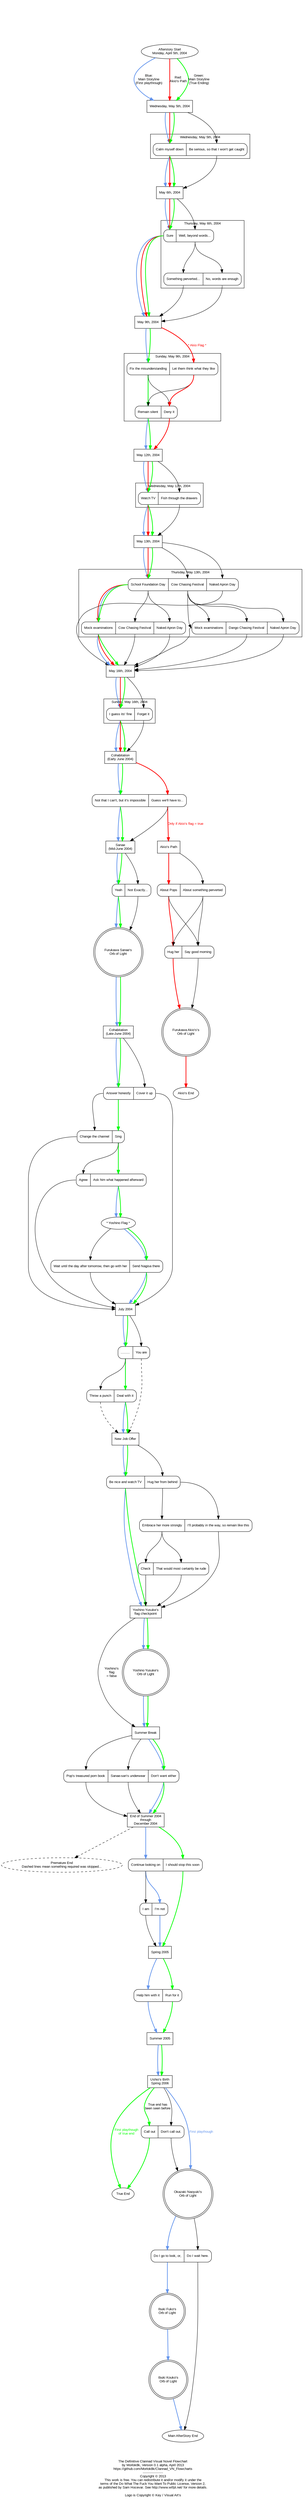 digraph Clannad {
/*
#######################################################################
#            DO WHAT THE FUCK YOU WANT TO PUBLIC LICENSE              #
#                    Version 2, December 2004                         #
#                                                                     #
# Copyright (C) 2004 Sam Hocevar <sam@hocevar.net>                    #
#                                                                     #
# Everyone is permitted to copy and distribute verbatim or modified   #
# copies of this license document, and changing it is allowed as long #
# as the name is changed.                                             #
#                                                                     #
#            DO WHAT THE FUCK YOU WANT TO PUBLIC LICENSE              #
#   TERMS AND CONDITIONS FOR COPYING, DISTRIBUTION AND MODIFICATION   #
#                                                                     #
#  0. You just DO WHAT THE FUCK YOU WANT TO.                          #
#                                                                     #
#######################################################################
*/

    // The Definitive Clannad Visual Novel Flowchart - Afterstory

    graph [label = "\n\n\n\nThe Definitive Clannad Visual Novel Flowchart\nby Morlok8k, Version 0.1 alpha, April 2013\nhttps://github.com/Morlok8k/Clannad_VN_Flowcharts\n--------------------\nCopyright © 2013\nThis work is free. You can redistribute it and/or modify it under the\nterms of the Do What The Fuck You Want To Public License, Version 2,\nas published by Sam Hocevar. See http://www.wtfpl.net/ for more details.\n\nLogo is Copyright © Key / Visual Art's" ];
    colorscheme=X11;
    ranksep=1.25;
    compound=true;
    node [fontname="Arial", fontsize=10];
    fontname="Arial";
    fontsize=10;
    
    //bgcolor=white;
    edge [fontname="Arial", fontsize=10, arrowsize=1, color=black];
    concentrate=false;
    //splines=ortho;
    splines=true;




    subgraph cluster_May_5 {
        label = "Wednesday, May 5th, 2004";
        AF_MAY5_q1;
    }
    
    subgraph cluster_May_6 {
        label = "Thursday, May 6th, 2004";
        AF_MAY6_q1;
        AF_MAY6_q2;
    }
    
    subgraph cluster_May_9 {
        label = "Sunday, May 9th, 2004";
        AF_MAY9_q1;
        AF_MAY9_q2;
    }
    
    subgraph cluster_May_12 {
        label = "Wednesday, May 12th, 2004";
        AF_MAY12_q1;
    }
    
    subgraph cluster_May_13 {
        label = "Thursday, May 13th, 2004";
        AF_MAY13_q1;
        AF_MAY13_q2;
        AF_MAY13_q3;
    }
    
    subgraph cluster_May_16 {
        label = "Sunday, May 16th, 2004";
        AF_MAY16_q1;
    }
    
    



    Clannad_After_Story_logo [image="dot_files/Clannad_After_Story_logo.png", label = " ", shape = box, color = invis];
    Clannad_After_Story_logo -> AF_Start [style = bold, color = invis];
    
// AFTER STORY
    AF_Start [label = "Afterstory Start\nMonday, April 5th, 2004"];
    cluster_May_5 [shape = box, label = "Wednesday, May 5th, 2004"];
    AF_Start -> cluster_May_5 [style = bold, color = cornflowerblue, label = "Blue:\nMain Storyline\n(First playthrough)"];
    AF_Start -> cluster_May_5 [style = bold, color = red, label = "Red:\nAkio's Path"];
    AF_Start -> cluster_May_5 [style = bold, color = green, label = "Green:\nMain Storyline\n(True Ending)"];
    
    AF_MAY5_q1 [shape = Mrecord, label = "<a1>Calm myself down|<a2> Be serious, so that I won't get caught"];
    cluster_May_5 -> AF_MAY5_q1:a1 [style = bold, color = cornflowerblue];
    cluster_May_5 -> AF_MAY5_q1:a1 [style = bold, color = red];
    cluster_May_5 -> AF_MAY5_q1:a1 [style = bold, color = green];
    cluster_May_5 -> AF_MAY5_q1:a2;

    cluster_May_6 [shape = box, label = "May 6th, 2004"];
    AF_MAY5_q1:a1 -> cluster_May_6 [style = bold, color = cornflowerblue];
    AF_MAY5_q1:a1 -> cluster_May_6 [style = bold, color = red];
    AF_MAY5_q1:a1 -> cluster_May_6 [style = bold, color = green];
    AF_MAY5_q1:a2 -> cluster_May_6;


    AF_MAY6_q1 [shape = Mrecord, label = "<a1>Sure|<a2>Well, beyond words..."];
    cluster_May_6 -> AF_MAY6_q1:a1 [style = bold, color = cornflowerblue];
    cluster_May_6 -> AF_MAY6_q1:a1 [style = bold, color = red];
    cluster_May_6 -> AF_MAY6_q1:a1 [style = bold, color = green];
    cluster_May_6 -> AF_MAY6_q1:a2;

    AF_MAY6_q2 [shape = Mrecord, label = "<a1>Something perverted...|<a2>No, words are enough"];
    AF_MAY6_q1:a2 -> AF_MAY6_q2:a1;
    AF_MAY6_q1:a2 -> AF_MAY6_q2:a2;

    cluster_May_9 [shape = box, label = "May 9th, 2004"];
    AF_MAY6_q1:a1 -> cluster_May_9 [style = bold, color = cornflowerblue];
    AF_MAY6_q1:a1 -> cluster_May_9 [style = bold, color = red];
    AF_MAY6_q1:a1 -> cluster_May_9 [style = bold, color = green];
    AF_MAY6_q2:a1 -> cluster_May_9;
    AF_MAY6_q2:a2 -> cluster_May_9;

    AF_MAY9_q1 [shape = Mrecord, label = "<a1>Fix the misunderstanding|<a2>Let them think what they like"];
    cluster_May_9 -> AF_MAY9_q1:a1 [style = bold, color = cornflowerblue];
    cluster_May_9 -> AF_MAY9_q1:a1 [style = bold, color = green];
    cluster_May_9 -> AF_MAY9_q1:a2 [style = bold, color = red, label = "* Akio Flag *", fontcolor = red];

    AF_MAY9_q2 [shape = Mrecord, label = "<a1>Remain silent|<a2>Deny it"];
    AF_MAY9_q1:a1 -> AF_MAY9_q2:a1 [style = bold, color = cornflowerblue];
    AF_MAY9_q1:a1 -> AF_MAY9_q2:a1 [style = bold, color = green];
    AF_MAY9_q1:a1 -> AF_MAY9_q2:a2;
    AF_MAY9_q1:a2 -> AF_MAY9_q2:a1;
    AF_MAY9_q1:a2 -> AF_MAY9_q2:a2 [style = bold, color = red];

    cluster_May_12 [shape = box, label = "May 12th, 2004"];
    AF_MAY9_q2:a1 -> cluster_May_12 [style = bold, color = cornflowerblue];
    AF_MAY9_q2:a1 -> cluster_May_12 [style = bold, color = green];
    AF_MAY9_q2:a2 -> cluster_May_12 [style = bold, color = red];

    AF_MAY12_q1 [shape = Mrecord, label = "<a1>Watch TV|<a2>Fish through the drawers"];
    cluster_May_12 -> AF_MAY12_q1:a1 [style = bold, color = cornflowerblue];
    cluster_May_12 -> AF_MAY12_q1:a1 [style = bold, color = red];
    cluster_May_12 -> AF_MAY12_q1:a1 [style = bold, color = green];
    cluster_May_12 -> AF_MAY12_q1:a2;

    cluster_May_13 [shape = box, label = "May 13th, 2004"];
    AF_MAY12_q1:a1 -> cluster_May_13 [style = bold, color = cornflowerblue];
    AF_MAY12_q1:a1 -> cluster_May_13 [style = bold, color = red];
    AF_MAY12_q1:a1 -> cluster_May_13 [style = bold, color = green];
    AF_MAY12_q1:a2 -> cluster_May_13;

    AF_MAY13_q1 [shape = Mrecord, label = "<a1>School Foundation Day|<a2>Cow Chasing Festival|<a3>Naked Apron Day"];
    cluster_May_13 -> AF_MAY13_q1:a1 [style = bold, color = cornflowerblue];
    cluster_May_13 -> AF_MAY13_q1:a1 [style = bold, color = red];
    cluster_May_13 -> AF_MAY13_q1:a1 [style = bold, color = green];
    cluster_May_13 -> AF_MAY13_q1:a2;
    cluster_May_13 -> AF_MAY13_q1:a3;
    AF_MAY13_q2 [shape = Mrecord, label = "<a1>Mock examinations|<a2>Cow Chasing Festival|<a3>Naked Apron Day"];
    AF_MAY13_q1:a1 -> AF_MAY13_q2:a1 [style = bold, color = cornflowerblue];
    AF_MAY13_q1:a1 -> AF_MAY13_q2:a1 [style = bold, color = red];
    AF_MAY13_q1:a1 -> AF_MAY13_q2:a1 [style = bold, color = green];
    AF_MAY13_q1:a1 -> AF_MAY13_q2:a2;
    AF_MAY13_q1:a1 -> AF_MAY13_q2:a3;
    AF_MAY13_q1:a2 -> AF_MAY13_q3:a1;
    AF_MAY13_q1:a2 -> AF_MAY13_q3:a1;
    AF_MAY13_q1:a2 -> AF_MAY13_q3:a3;
    AF_MAY13_q3 [shape = Mrecord, label = "<a1>Mock examinations|<a2>Dango Chasing Festival|<a3>Naked Apron Day"];
    AF_MAY13_q1:a2 -> AF_MAY13_q3:a2;

    cluster_May_16 [shape = box, label = "May 16th, 2004"];
    AF_MAY13_q2:a1 -> cluster_May_16 [style = bold, color = cornflowerblue];
    AF_MAY13_q2:a1 -> cluster_May_16 [style = bold, color = red];
    AF_MAY13_q2:a1 -> cluster_May_16 [style = bold, color = green];
    AF_MAY13_q3:a1 -> cluster_May_16;
    AF_MAY13_q2:a2 -> cluster_May_16;
    AF_MAY13_q3:a2 -> cluster_May_16;
    AF_MAY13_q1:a3 -> cluster_May_16;
    AF_MAY13_q2:a3 -> cluster_May_16;
    AF_MAY13_q3:a3 -> cluster_May_16;

    AF_MAY16_q1 [shape = Mrecord, label = "<a1>I guess its' fine|<a2>Forget it"];
    cluster_May_16 -> AF_MAY16_q1:a1 [style = bold, color = cornflowerblue];
    cluster_May_16 -> AF_MAY16_q1:a1 [style = bold, color = red];
    cluster_May_16 -> AF_MAY16_q1:a1 [style = bold, color = green];
    cluster_May_16 -> AF_MAY16_q1:a2;
    AF_JUNE1 [shape = box, label = "Cohabitation\n(Early June 2004)"];

    // Starting with June, dates are not displayed in game.
    // so, days are given in a numerical order, even if it isn't the next day...

    AF_MAY16_q1:a1 -> AF_JUNE1 [style = bold, color = cornflowerblue];
    AF_MAY16_q1:a1 -> AF_JUNE1 [style = bold, color = red];
    AF_MAY16_q1:a1 -> AF_JUNE1 [style = bold, color = green];
    AF_MAY16_q1:a2 -> AF_JUNE1;

    AF_JUNE1_q1 [shape = Mrecord, label = "<a1>Not that I can't, but it's impossible|<a2>Guess we'll have to..."];
    AF_JUNE1 -> AF_JUNE1_q1:a1 [style = bold, color = cornflowerblue];
    AF_JUNE1 -> AF_JUNE1_q1:a1 [style = bold, color = green];
    AF_JUNE1 -> AF_JUNE1_q1:a2 [style = bold, color = red];

    AF_AKIO [shape = box, label = "Akio's Path"];
    AF_JUNE1_q1:a2 -> AF_AKIO [style = bold, color = red, label = "Only if Akio's flag = true", fontcolor = red];

    AF_JUNE2 [shape = box, label = "Sanae\n(Mid-June 2004)"];
    AF_JUNE1_q1:a1 -> AF_JUNE2 [style = bold, color = cornflowerblue];
    AF_JUNE1_q1:a1 -> AF_JUNE2 [style = bold, color = green];
    AF_JUNE1_q1:a2 -> AF_JUNE2;
    AF_JUNE2_q1 [shape = Mrecord, label = "<a1>Yeah|<a2>Not Exactly..."];
    AF_JUNE2 -> AF_JUNE2_q1:a1 [style = bold, color = cornflowerblue];
    AF_JUNE2 -> AF_JUNE2_q1:a1 [style = bold, color = green];
    AF_JUNE2 -> AF_JUNE2_q1:a2;

    SANAE_LIGHT [shape = doublecircle, label = "Furukawa Sanae's\nOrb of Light"];
    AF_JUNE2_q1:a1 -> SANAE_LIGHT [style = bold, color = cornflowerblue];
    AF_JUNE2_q1:a1 -> SANAE_LIGHT [style = bold, color = green];
    AF_JUNE2_q1:a2 -> SANAE_LIGHT;

    AF_JUNE3 [shape = box, label = "Cohabitation\n(Late-June 2004)"];
    SANAE_LIGHT -> AF_JUNE3 [style = bold, color = cornflowerblue];
    SANAE_LIGHT -> AF_JUNE3 [style = bold, color = green];

    AF_JUNE3_q1 [shape = Mrecord, label = "<a1>Answer honestly|<a2>Cover it up"];
    AF_JUNE3 -> AF_JUNE3_q1:a1 [style = bold, color = cornflowerblue];
    AF_JUNE3 -> AF_JUNE3_q1:a1 [style = bold, color = green];
    AF_JUNE3 -> AF_JUNE3_q1:a2;

    AF_JUNE3_q2 [shape = Mrecord, label = "<a1>Change the channel|<a2>Sing"];
    AF_JUNE3_q1:a1 -> AF_JUNE3_q2:a1;
    AF_JUNE3_q1:a1 -> AF_JUNE3_q2:a2 [style = bold, color = cornflowerblue];
    AF_JUNE3_q1:a1 -> AF_JUNE3_q2:a2 [style = bold, color = green];




    //main path (blue)
    AF_JUNE3_q3 [shape = Mrecord, label = "<a1>Agree|<a2>Ask him what happened afterward"];

    AF_JUNE3_q2:a2 -> AF_JUNE3_q3:a2 [style = bold, color = cornflowerblue];
    AF_JUNE3_q2:a2 -> AF_JUNE3_q3:a2 [style = bold, color = green];
    AF_JUNE3_q2:a2 -> AF_JUNE3_q3:a1;

    AF_YOSHINO_FLAG [label = "* Yoshino Flag *"];


    AF_JUNE4_q1 [shape = Mrecord, label = "<a1>Wait until the day after tomorrow, then go with her|<a2>Send Nagisa there"];
    
    AF_JUNE3_q3:a2 -> AF_YOSHINO_FLAG [style = bold, color = cornflowerblue];
    AF_JUNE3_q3:a2 -> AF_YOSHINO_FLAG [style = bold, color = green];
    //AF_JUNE3_q3:a2 -> AF_YOSHINO_FLAG;
    
    AF_YOSHINO_FLAG -> AF_JUNE4_q1:a2 [style = bold, color = cornflowerblue];
    AF_YOSHINO_FLAG -> AF_JUNE4_q1:a2 [style = bold, color = green];
    AF_YOSHINO_FLAG -> AF_JUNE4_q1:a1;

    AF_JULY [shape = box, label = "July 2004"];
    AF_JULY1_q1 [shape = Mrecord, label = "<a1>.........|<a2>You are"];

    AF_JUNE3_q1:a2 -> AF_JULY; //[style = dashed];
    AF_JUNE3_q2:a1 -> AF_JULY; //[style = dashed];
    AF_JUNE3_q3:a1 -> AF_JULY; //[style = dashed];
    //removed dashes, as yoshinos orb seems optional... to the extent of getting a premature end...

    AF_JUNE4_q1:a2 -> AF_JULY [style = bold, color = cornflowerblue];
    AF_JUNE4_q1:a2 -> AF_JULY [style = bold, color = green];
    AF_JUNE4_q1:a1 -> AF_JULY;

    AF_JULY -> AF_JULY1_q1:a2;
    AF_JULY -> AF_JULY1_q1:a1 [style = bold, color = cornflowerblue];
    AF_JULY -> AF_JULY1_q1:a1 [style = bold, color = green];

    AF_JULY2_q1 [shape = Mrecord, label = "<a1>Throw a punch|<a2>Deal with it"];  //TODO: finish
    AF_JULY1_q1:a1 -> AF_JULY2_q1:a2 [style = bold, color = cornflowerblue];
    AF_JULY1_q1:a1 -> AF_JULY2_q1:a2 [style = bold, color = green];
    AF_JULY1_q1:a1 -> AF_JULY2_q1:a1;

    JOB_OFFER [shape = box, label = "New Job Offer"];
    AF_JULY3_q1 [shape = Mrecord, label = "<a1>Be nice and watch TV|<a2>Hug her from behind"];
    AF_JULY2_q1:a2 -> JOB_OFFER [style = bold, color = cornflowerblue];
    AF_JULY2_q1:a2 -> JOB_OFFER [style = bold, color = green];
    AF_JULY2_q1:a1 -> JOB_OFFER [style = dashed];  // queue Premature end...

    JOB_OFFER -> AF_JULY3_q1:a1 [style = bold, color = cornflowerblue];
    JOB_OFFER -> AF_JULY3_q1:a1 [style = bold, color = green];
    AF_JULY1_q1:a2 -> JOB_OFFER [style = dashed];  // queue Premature end...
    JOB_OFFER -> AF_JULY3_q1:a2;

    AF_JULY3_q2 [shape = Mrecord, label = "<a1>Embrace her more strongly|<a2>I'll probably in the way, so remain like this"];
    AF_JULY3_q1:a2 -> AF_JULY3_q2:a1;
    AF_JULY3_q1:a2 -> AF_JULY3_q2:a2;

    AF_JULY3_q3 [shape = Mrecord, label = "<a1>Check|<a2>That would most certainly be rude"];
    AF_JULY3_q2:a1 -> AF_JULY3_q3:a1;
    AF_JULY3_q2:a1 -> AF_JULY3_q3:a2;

    AF_YOSHINO [shape = box, label = "Yoshino Yusuke's\nflag checkpoint"];

    YOSHINO_LIGHT [shape = doublecircle, label = "Yoshino Yusuke's\nOrb of Light"];
    
    AF_JULY3_q1:a1 -> AF_YOSHINO [style = bold, color = cornflowerblue];
    AF_YOSHINO -> YOSHINO_LIGHT [style = bold, color = cornflowerblue];
    AF_JULY3_q1:a1 -> AF_YOSHINO [style = bold, color = green];
    AF_YOSHINO -> YOSHINO_LIGHT [style = bold, color = green];

    AF_SUMMER_BREAK [shape = box, label = "Summer Break"];
    AF_JULY3_q2:a2 -> AF_YOSHINO;
    AF_JULY3_q3:a1 -> AF_YOSHINO;
    AF_JULY3_q3:a2 -> AF_YOSHINO;
    YOSHINO_LIGHT -> AF_SUMMER_BREAK [style = bold, color = cornflowerblue];
    YOSHINO_LIGHT -> AF_SUMMER_BREAK [style = bold, color = green];
    AF_YOSHINO -> AF_SUMMER_BREAK [label = "Yoshino's\nflag\n= false"];

    AF_JULY4_q1 [shape = Mrecord, label = "<a1>Pop's treasured porn book|<a2>Sanae-san's underwear|<a3>Don't want either"];
    AF_SUMMER_BREAK -> AF_JULY4_q1:a1;
    AF_SUMMER_BREAK -> AF_JULY4_q1:a2;
    AF_SUMMER_BREAK -> AF_JULY4_q1:a3 [style = bold, color = cornflowerblue];
    AF_SUMMER_BREAK -> AF_JULY4_q1:a3 [style = bold, color = green];

    SUMMER_END [shape = box, label = "End of Summer 2004\nthrough\nDecember 2004"];
    AF_JULY4_q1:a1 -> SUMMER_END;
    AF_JULY4_q1:a2 -> SUMMER_END;
    AF_JULY4_q1:a3 -> SUMMER_END [style = bold, color = cornflowerblue];
    AF_JULY4_q1:a3 -> SUMMER_END [style = bold, color = green];

    AF_PREMATURE_END [style = dashed, label = "Premature End\nDashed lines mean something required was skipped..."];
    SUMMER_END -> AF_PREMATURE_END [style = dashed];

    AF_DEC1_q1 [shape = Mrecord, label = "<a1>Continue looking on|<a2>I should stop this soon"];
    //AF_DEC1_q1:a2 [shape = diamond, label = ""];
    SUMMER_END -> AF_DEC1_q1:a1 [style = bold, color = cornflowerblue];
    SUMMER_END -> AF_DEC1_q1:a2 [style = bold, color = green];

    AF_DEC1_q2 [shape = Mrecord, label = "<a1>I am|<a2>I'm not"];
    AF_DEC1_q1:a1 -> AF_DEC1_q2:a2 [style = bold, color = cornflowerblue];
    AF_DEC1_q1:a1 -> AF_DEC1_q2:a1;

    //spring 2005 - fever lets up, "custom" grad ceremony
    AF_SPRING05 [shape = box, label = "Spring 2005"];
    AF_DEC1_q2:a2 -> AF_SPRING05 [style = bold, color = cornflowerblue];
    AF_DEC1_q2:a1 -> AF_SPRING05;
    AF_DEC1_q1:a2 -> AF_SPRING05 [style = bold, color = green];

    main9_q1 [shape = Mrecord, label = "<a1>Help him with it|<a2>Run for it"];
    AF_SPRING05 -> main9_q1:a1 [style = bold, color = cornflowerblue];
    AF_SPRING05 -> main9_q1:a2 [style = bold, color = green];

    AF_SUMMER05 [shape = box, label = "Summer 2005"];
    main9_q1:a1 -> AF_SUMMER05 [style = bold, color = cornflowerblue];
    main9_q1:a2 -> AF_SUMMER05 [style = bold, color = green];

    AF_USHIO_BIRTH [shape = box, label = "Ushio's Birth\nSpring 2006"];
    AF_SUMMER05 -> AF_USHIO_BIRTH [style = bold, color = cornflowerblue];
    AF_SUMMER05 -> AF_USHIO_BIRTH [style = bold, color = green];

    //Storyline splits here
    af_split1 [shape = Mrecord, label = "<a1>Call out|<a2>Don't call out."];
    AF_USHIO_BIRTH -> af_split1:a1 [style = bold, color = green, label = "True end has\nbeen seen before"];
    AF_USHIO_BIRTH -> af_split1:a2;

    //True Ending
    AF_TRUE_END [label = "True End"];
    AF_USHIO_BIRTH -> AF_TRUE_END [style = bold, color = green, label = "First playthough\nof true end", fontcolor = green];
    af_split1:a1 -> AF_TRUE_END [style = bold, color = green];


    //Main storyline
    af_split1:a2 -> NAOYUKI_LIGHT;
    NAOYUKI_LIGHT [shape = doublecircle, label = "Okazaki Naoyuki's\nOrb of Light"];
    AF_USHIO_BIRTH -> NAOYUKI_LIGHT [style = bold, color = cornflowerblue, label = "First playthough", fontcolor = cornflowerblue];

    main10_q1 [shape = Mrecord, label = "<a1>Do I go to look, or,|<a2>Do I wait here."];
    NAOYUKI_LIGHT -> main10_q1:a1 [style = bold, color = cornflowerblue];
    NAOYUKI_LIGHT -> main10_q1:a2;

    FUKO_LIGHT [shape = doublecircle, label = "Ibuki Fuko's\nOrb of Light"];
    main10_q1:a1 -> FUKO_LIGHT [style = bold, color = cornflowerblue];
    KOUKO_LIGHT [shape = doublecircle, label = "Ibuki Kouko's\nOrb of Light"];
    FUKO_LIGHT -> KOUKO_LIGHT [style = bold, color = cornflowerblue];

    USHIO_BAD_END [label = "Main AfterStory End"];
    KOUKO_LIGHT -> USHIO_BAD_END [style = bold, color = cornflowerblue];
    main10_q1:a2 -> USHIO_BAD_END;



    //Akio's path (red)
    AF_AKIO_q1 [shape = Mrecord, label = "<a1>About Pops|<a2>About something perverted"];
    //AF_AKIO_q1 [shape = diamond, label = "About something perverted"];
    AF_AKIO_q2 [shape = Mrecord, label = "<a1>Hug her|<a2>Say good morning"];
    //AF_AKIO_q2 [shape = diamond, label = "Say good morning"];
    AF_AKIO -> AF_AKIO_q1:a1 [style = bold, color = red];
    AF_AKIO -> AF_AKIO_q1:a2;
    AF_AKIO_q1:a1 -> AF_AKIO_q2:a1 [style = bold, color = red];
    AF_AKIO_q1:a1 -> AF_AKIO_q2:a2;
    AF_AKIO_q1:a2 -> AF_AKIO_q2:a1;
    AF_AKIO_q1:a2 -> AF_AKIO_q2:a2;
    AF_AKIO_LIGHT [shape = doublecircle, label = "Furukawa Akio's's\nOrb of Light"];
    AF_AKIO_q2:a1 -> AF_AKIO_LIGHT [style = bold, color = red];
    AF_AKIO_q2:a2 -> AF_AKIO_LIGHT;
    AF_AKIO_END [label = "Akio's End"];
    AF_AKIO_LIGHT -> AF_AKIO_END [style = bold, color = red];


}
